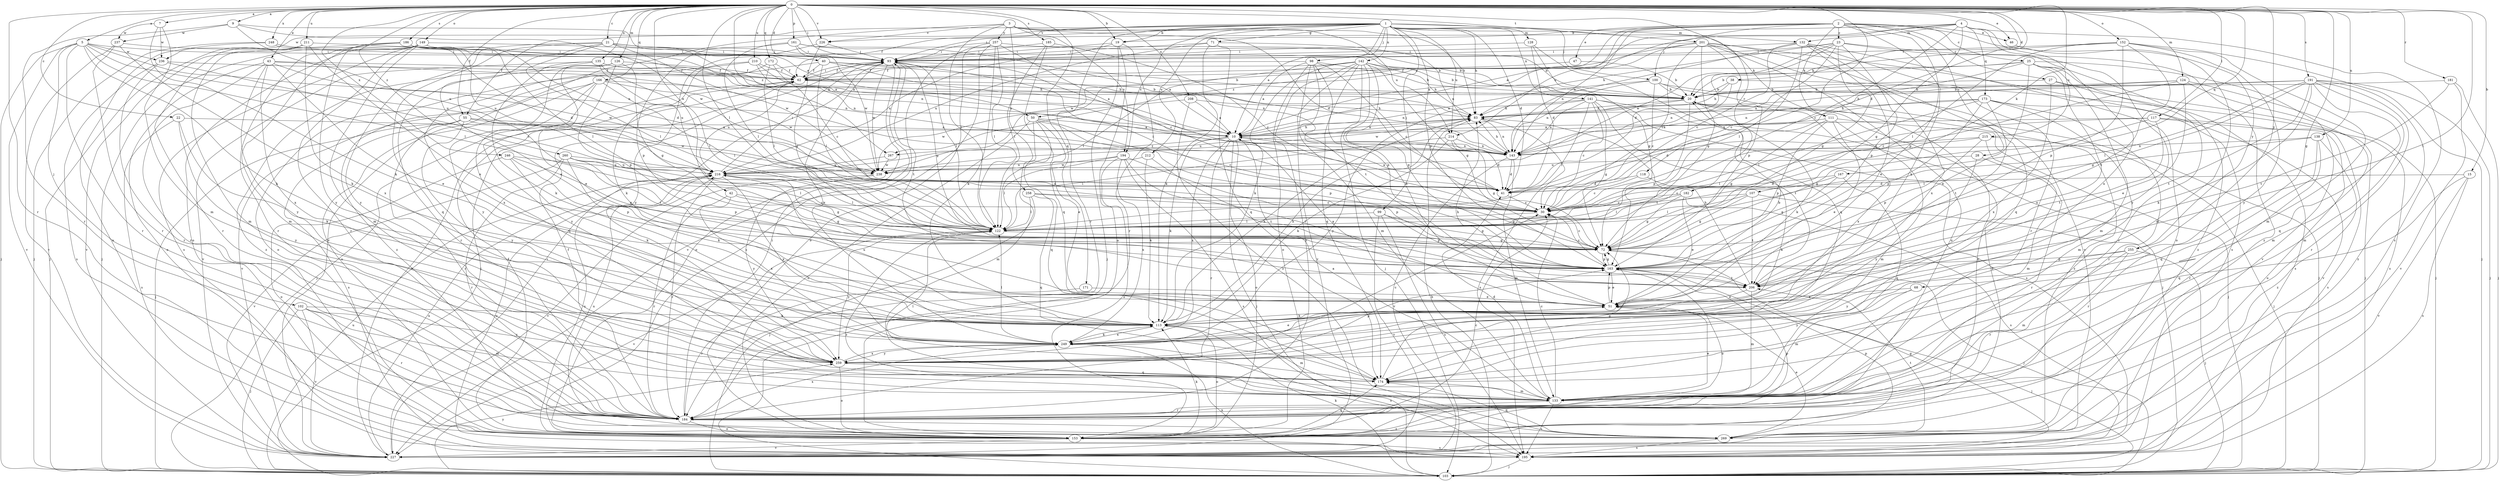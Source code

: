strict digraph  {
0;
1;
2;
3;
4;
5;
7;
9;
10;
15;
19;
20;
21;
22;
23;
25;
27;
28;
30;
38;
40;
41;
42;
43;
46;
47;
50;
51;
55;
62;
68;
71;
72;
83;
93;
98;
99;
100;
102;
103;
107;
111;
113;
117;
118;
122;
124;
126;
128;
132;
133;
135;
138;
141;
142;
143;
149;
152;
153;
161;
163;
166;
167;
171;
172;
173;
174;
181;
182;
184;
185;
186;
191;
194;
195;
201;
206;
208;
210;
211;
212;
214;
215;
216;
226;
227;
236;
237;
238;
246;
248;
249;
255;
257;
258;
259;
260;
267;
269;
0 -> 5  [label=a];
0 -> 7  [label=a];
0 -> 9  [label=a];
0 -> 15  [label=b];
0 -> 19  [label=b];
0 -> 21  [label=c];
0 -> 22  [label=c];
0 -> 38  [label=d];
0 -> 40  [label=d];
0 -> 41  [label=d];
0 -> 42  [label=e];
0 -> 43  [label=e];
0 -> 46  [label=e];
0 -> 55  [label=f];
0 -> 68  [label=g];
0 -> 93  [label=i];
0 -> 107  [label=k];
0 -> 117  [label=l];
0 -> 118  [label=l];
0 -> 122  [label=l];
0 -> 124  [label=m];
0 -> 126  [label=m];
0 -> 135  [label=n];
0 -> 138  [label=n];
0 -> 149  [label=o];
0 -> 152  [label=o];
0 -> 161  [label=p];
0 -> 166  [label=q];
0 -> 167  [label=q];
0 -> 171  [label=q];
0 -> 172  [label=q];
0 -> 181  [label=r];
0 -> 182  [label=r];
0 -> 184  [label=r];
0 -> 185  [label=s];
0 -> 186  [label=s];
0 -> 191  [label=s];
0 -> 201  [label=t];
0 -> 206  [label=t];
0 -> 208  [label=u];
0 -> 210  [label=u];
0 -> 211  [label=u];
0 -> 226  [label=v];
0 -> 246  [label=x];
0 -> 248  [label=x];
0 -> 255  [label=y];
0 -> 260  [label=z];
0 -> 267  [label=z];
1 -> 10  [label=a];
1 -> 19  [label=b];
1 -> 41  [label=d];
1 -> 55  [label=f];
1 -> 62  [label=f];
1 -> 71  [label=g];
1 -> 83  [label=h];
1 -> 98  [label=j];
1 -> 99  [label=j];
1 -> 100  [label=j];
1 -> 111  [label=k];
1 -> 128  [label=m];
1 -> 132  [label=m];
1 -> 141  [label=n];
1 -> 142  [label=n];
1 -> 163  [label=p];
1 -> 184  [label=r];
1 -> 194  [label=s];
1 -> 212  [label=u];
1 -> 214  [label=u];
1 -> 226  [label=v];
1 -> 236  [label=w];
2 -> 19  [label=b];
2 -> 23  [label=c];
2 -> 25  [label=c];
2 -> 27  [label=c];
2 -> 28  [label=c];
2 -> 46  [label=e];
2 -> 47  [label=e];
2 -> 100  [label=j];
2 -> 111  [label=k];
2 -> 113  [label=k];
2 -> 143  [label=n];
2 -> 163  [label=p];
2 -> 214  [label=u];
2 -> 255  [label=y];
2 -> 267  [label=z];
3 -> 41  [label=d];
3 -> 83  [label=h];
3 -> 122  [label=l];
3 -> 194  [label=s];
3 -> 214  [label=u];
3 -> 226  [label=v];
3 -> 227  [label=v];
3 -> 257  [label=y];
3 -> 258  [label=y];
4 -> 10  [label=a];
4 -> 30  [label=c];
4 -> 50  [label=e];
4 -> 72  [label=g];
4 -> 93  [label=i];
4 -> 132  [label=m];
4 -> 173  [label=q];
4 -> 195  [label=s];
4 -> 215  [label=u];
4 -> 249  [label=x];
5 -> 93  [label=i];
5 -> 102  [label=j];
5 -> 103  [label=j];
5 -> 113  [label=k];
5 -> 122  [label=l];
5 -> 143  [label=n];
5 -> 184  [label=r];
5 -> 216  [label=u];
5 -> 227  [label=v];
5 -> 236  [label=w];
7 -> 113  [label=k];
7 -> 133  [label=m];
7 -> 236  [label=w];
7 -> 237  [label=w];
9 -> 50  [label=e];
9 -> 184  [label=r];
9 -> 216  [label=u];
9 -> 237  [label=w];
9 -> 238  [label=w];
10 -> 83  [label=h];
10 -> 103  [label=j];
10 -> 113  [label=k];
10 -> 143  [label=n];
10 -> 153  [label=o];
10 -> 184  [label=r];
10 -> 249  [label=x];
10 -> 267  [label=z];
15 -> 41  [label=d];
15 -> 174  [label=q];
15 -> 195  [label=s];
15 -> 227  [label=v];
19 -> 93  [label=i];
19 -> 103  [label=j];
19 -> 153  [label=o];
19 -> 184  [label=r];
19 -> 216  [label=u];
20 -> 83  [label=h];
20 -> 113  [label=k];
20 -> 163  [label=p];
20 -> 238  [label=w];
20 -> 249  [label=x];
20 -> 269  [label=z];
21 -> 10  [label=a];
21 -> 20  [label=b];
21 -> 51  [label=e];
21 -> 93  [label=i];
21 -> 122  [label=l];
21 -> 174  [label=q];
21 -> 238  [label=w];
21 -> 259  [label=y];
22 -> 10  [label=a];
22 -> 113  [label=k];
22 -> 195  [label=s];
22 -> 259  [label=y];
23 -> 30  [label=c];
23 -> 41  [label=d];
23 -> 72  [label=g];
23 -> 83  [label=h];
23 -> 93  [label=i];
23 -> 163  [label=p];
23 -> 238  [label=w];
23 -> 259  [label=y];
23 -> 269  [label=z];
25 -> 20  [label=b];
25 -> 51  [label=e];
25 -> 62  [label=f];
25 -> 133  [label=m];
25 -> 143  [label=n];
25 -> 184  [label=r];
25 -> 227  [label=v];
25 -> 249  [label=x];
25 -> 269  [label=z];
27 -> 20  [label=b];
27 -> 103  [label=j];
27 -> 195  [label=s];
27 -> 249  [label=x];
28 -> 184  [label=r];
28 -> 216  [label=u];
28 -> 259  [label=y];
30 -> 93  [label=i];
30 -> 122  [label=l];
38 -> 20  [label=b];
38 -> 83  [label=h];
38 -> 143  [label=n];
38 -> 195  [label=s];
40 -> 10  [label=a];
40 -> 20  [label=b];
40 -> 62  [label=f];
40 -> 83  [label=h];
40 -> 122  [label=l];
40 -> 153  [label=o];
41 -> 10  [label=a];
41 -> 30  [label=c];
41 -> 93  [label=i];
42 -> 30  [label=c];
42 -> 72  [label=g];
42 -> 184  [label=r];
42 -> 249  [label=x];
43 -> 51  [label=e];
43 -> 62  [label=f];
43 -> 143  [label=n];
43 -> 153  [label=o];
43 -> 184  [label=r];
43 -> 238  [label=w];
43 -> 249  [label=x];
43 -> 259  [label=y];
46 -> 133  [label=m];
47 -> 20  [label=b];
47 -> 62  [label=f];
50 -> 10  [label=a];
50 -> 30  [label=c];
50 -> 51  [label=e];
50 -> 133  [label=m];
50 -> 153  [label=o];
50 -> 163  [label=p];
50 -> 174  [label=q];
51 -> 10  [label=a];
51 -> 20  [label=b];
51 -> 83  [label=h];
51 -> 103  [label=j];
51 -> 113  [label=k];
51 -> 163  [label=p];
55 -> 10  [label=a];
55 -> 103  [label=j];
55 -> 184  [label=r];
55 -> 195  [label=s];
55 -> 206  [label=t];
55 -> 238  [label=w];
55 -> 259  [label=y];
62 -> 20  [label=b];
62 -> 93  [label=i];
62 -> 103  [label=j];
62 -> 143  [label=n];
62 -> 216  [label=u];
62 -> 227  [label=v];
68 -> 51  [label=e];
68 -> 133  [label=m];
68 -> 259  [label=y];
71 -> 93  [label=i];
71 -> 113  [label=k];
71 -> 143  [label=n];
71 -> 174  [label=q];
71 -> 216  [label=u];
72 -> 30  [label=c];
72 -> 103  [label=j];
72 -> 163  [label=p];
83 -> 10  [label=a];
83 -> 113  [label=k];
83 -> 143  [label=n];
83 -> 195  [label=s];
83 -> 216  [label=u];
93 -> 62  [label=f];
93 -> 72  [label=g];
93 -> 103  [label=j];
93 -> 122  [label=l];
93 -> 153  [label=o];
93 -> 206  [label=t];
93 -> 238  [label=w];
93 -> 249  [label=x];
98 -> 10  [label=a];
98 -> 20  [label=b];
98 -> 30  [label=c];
98 -> 62  [label=f];
98 -> 133  [label=m];
98 -> 153  [label=o];
98 -> 163  [label=p];
98 -> 206  [label=t];
99 -> 72  [label=g];
99 -> 122  [label=l];
99 -> 163  [label=p];
99 -> 195  [label=s];
99 -> 227  [label=v];
100 -> 10  [label=a];
100 -> 20  [label=b];
100 -> 30  [label=c];
100 -> 103  [label=j];
100 -> 143  [label=n];
100 -> 153  [label=o];
102 -> 103  [label=j];
102 -> 113  [label=k];
102 -> 133  [label=m];
102 -> 184  [label=r];
102 -> 227  [label=v];
102 -> 259  [label=y];
103 -> 83  [label=h];
103 -> 113  [label=k];
103 -> 216  [label=u];
103 -> 249  [label=x];
103 -> 259  [label=y];
107 -> 30  [label=c];
107 -> 72  [label=g];
107 -> 122  [label=l];
107 -> 184  [label=r];
107 -> 206  [label=t];
111 -> 10  [label=a];
111 -> 51  [label=e];
111 -> 72  [label=g];
111 -> 103  [label=j];
111 -> 133  [label=m];
111 -> 163  [label=p];
113 -> 83  [label=h];
113 -> 133  [label=m];
113 -> 153  [label=o];
113 -> 216  [label=u];
113 -> 249  [label=x];
117 -> 10  [label=a];
117 -> 41  [label=d];
117 -> 72  [label=g];
117 -> 153  [label=o];
117 -> 195  [label=s];
117 -> 206  [label=t];
118 -> 30  [label=c];
118 -> 41  [label=d];
118 -> 113  [label=k];
122 -> 72  [label=g];
122 -> 227  [label=v];
122 -> 259  [label=y];
122 -> 269  [label=z];
124 -> 20  [label=b];
124 -> 30  [label=c];
124 -> 51  [label=e];
124 -> 103  [label=j];
124 -> 133  [label=m];
124 -> 143  [label=n];
126 -> 51  [label=e];
126 -> 62  [label=f];
126 -> 72  [label=g];
126 -> 163  [label=p];
126 -> 184  [label=r];
126 -> 259  [label=y];
128 -> 41  [label=d];
128 -> 72  [label=g];
128 -> 93  [label=i];
128 -> 174  [label=q];
132 -> 30  [label=c];
132 -> 51  [label=e];
132 -> 93  [label=i];
132 -> 122  [label=l];
132 -> 143  [label=n];
132 -> 153  [label=o];
132 -> 184  [label=r];
132 -> 249  [label=x];
133 -> 10  [label=a];
133 -> 30  [label=c];
133 -> 41  [label=d];
133 -> 51  [label=e];
133 -> 184  [label=r];
133 -> 195  [label=s];
135 -> 62  [label=f];
135 -> 113  [label=k];
135 -> 122  [label=l];
135 -> 143  [label=n];
135 -> 216  [label=u];
135 -> 227  [label=v];
135 -> 269  [label=z];
138 -> 122  [label=l];
138 -> 143  [label=n];
138 -> 174  [label=q];
138 -> 184  [label=r];
138 -> 269  [label=z];
141 -> 30  [label=c];
141 -> 72  [label=g];
141 -> 83  [label=h];
141 -> 103  [label=j];
141 -> 122  [label=l];
141 -> 143  [label=n];
141 -> 195  [label=s];
141 -> 206  [label=t];
141 -> 259  [label=y];
142 -> 20  [label=b];
142 -> 51  [label=e];
142 -> 62  [label=f];
142 -> 72  [label=g];
142 -> 83  [label=h];
142 -> 103  [label=j];
142 -> 113  [label=k];
142 -> 122  [label=l];
142 -> 163  [label=p];
142 -> 174  [label=q];
142 -> 184  [label=r];
142 -> 227  [label=v];
143 -> 41  [label=d];
143 -> 83  [label=h];
143 -> 133  [label=m];
143 -> 227  [label=v];
149 -> 41  [label=d];
149 -> 93  [label=i];
149 -> 103  [label=j];
149 -> 122  [label=l];
149 -> 133  [label=m];
149 -> 153  [label=o];
149 -> 184  [label=r];
149 -> 195  [label=s];
152 -> 20  [label=b];
152 -> 93  [label=i];
152 -> 103  [label=j];
152 -> 122  [label=l];
152 -> 133  [label=m];
152 -> 163  [label=p];
152 -> 206  [label=t];
152 -> 259  [label=y];
153 -> 20  [label=b];
153 -> 30  [label=c];
153 -> 62  [label=f];
153 -> 113  [label=k];
153 -> 163  [label=p];
153 -> 174  [label=q];
153 -> 195  [label=s];
153 -> 216  [label=u];
153 -> 227  [label=v];
161 -> 10  [label=a];
161 -> 20  [label=b];
161 -> 93  [label=i];
161 -> 122  [label=l];
161 -> 163  [label=p];
161 -> 238  [label=w];
163 -> 30  [label=c];
163 -> 51  [label=e];
163 -> 72  [label=g];
163 -> 153  [label=o];
163 -> 206  [label=t];
166 -> 20  [label=b];
166 -> 122  [label=l];
166 -> 153  [label=o];
166 -> 174  [label=q];
166 -> 227  [label=v];
166 -> 238  [label=w];
166 -> 259  [label=y];
167 -> 30  [label=c];
167 -> 41  [label=d];
167 -> 72  [label=g];
167 -> 174  [label=q];
171 -> 51  [label=e];
171 -> 184  [label=r];
172 -> 30  [label=c];
172 -> 62  [label=f];
172 -> 122  [label=l];
172 -> 269  [label=z];
173 -> 83  [label=h];
173 -> 122  [label=l];
173 -> 133  [label=m];
173 -> 143  [label=n];
173 -> 163  [label=p];
173 -> 184  [label=r];
173 -> 206  [label=t];
173 -> 227  [label=v];
174 -> 72  [label=g];
174 -> 122  [label=l];
174 -> 133  [label=m];
181 -> 20  [label=b];
181 -> 103  [label=j];
181 -> 206  [label=t];
181 -> 227  [label=v];
182 -> 30  [label=c];
182 -> 51  [label=e];
182 -> 72  [label=g];
182 -> 122  [label=l];
182 -> 195  [label=s];
184 -> 62  [label=f];
184 -> 93  [label=i];
184 -> 153  [label=o];
184 -> 249  [label=x];
184 -> 269  [label=z];
185 -> 30  [label=c];
185 -> 93  [label=i];
185 -> 122  [label=l];
185 -> 174  [label=q];
186 -> 10  [label=a];
186 -> 93  [label=i];
186 -> 133  [label=m];
186 -> 143  [label=n];
186 -> 184  [label=r];
186 -> 216  [label=u];
186 -> 227  [label=v];
186 -> 259  [label=y];
191 -> 20  [label=b];
191 -> 72  [label=g];
191 -> 83  [label=h];
191 -> 103  [label=j];
191 -> 113  [label=k];
191 -> 122  [label=l];
191 -> 133  [label=m];
191 -> 174  [label=q];
191 -> 184  [label=r];
191 -> 206  [label=t];
191 -> 269  [label=z];
194 -> 122  [label=l];
194 -> 153  [label=o];
194 -> 163  [label=p];
194 -> 195  [label=s];
194 -> 206  [label=t];
194 -> 238  [label=w];
194 -> 249  [label=x];
195 -> 72  [label=g];
195 -> 103  [label=j];
195 -> 216  [label=u];
201 -> 10  [label=a];
201 -> 30  [label=c];
201 -> 72  [label=g];
201 -> 93  [label=i];
201 -> 153  [label=o];
201 -> 163  [label=p];
201 -> 174  [label=q];
201 -> 195  [label=s];
201 -> 227  [label=v];
201 -> 238  [label=w];
206 -> 51  [label=e];
206 -> 83  [label=h];
206 -> 133  [label=m];
208 -> 10  [label=a];
208 -> 83  [label=h];
208 -> 238  [label=w];
208 -> 269  [label=z];
210 -> 62  [label=f];
210 -> 83  [label=h];
210 -> 113  [label=k];
210 -> 143  [label=n];
210 -> 249  [label=x];
211 -> 51  [label=e];
211 -> 93  [label=i];
211 -> 103  [label=j];
211 -> 133  [label=m];
211 -> 184  [label=r];
211 -> 249  [label=x];
212 -> 113  [label=k];
212 -> 206  [label=t];
212 -> 216  [label=u];
214 -> 41  [label=d];
214 -> 72  [label=g];
214 -> 113  [label=k];
214 -> 122  [label=l];
214 -> 143  [label=n];
215 -> 103  [label=j];
215 -> 122  [label=l];
215 -> 133  [label=m];
215 -> 143  [label=n];
215 -> 163  [label=p];
216 -> 41  [label=d];
216 -> 72  [label=g];
216 -> 93  [label=i];
216 -> 122  [label=l];
216 -> 184  [label=r];
216 -> 249  [label=x];
226 -> 72  [label=g];
226 -> 93  [label=i];
226 -> 259  [label=y];
227 -> 93  [label=i];
227 -> 216  [label=u];
236 -> 30  [label=c];
236 -> 62  [label=f];
236 -> 184  [label=r];
236 -> 195  [label=s];
237 -> 93  [label=i];
237 -> 113  [label=k];
237 -> 184  [label=r];
237 -> 227  [label=v];
238 -> 227  [label=v];
238 -> 259  [label=y];
246 -> 72  [label=g];
246 -> 113  [label=k];
246 -> 153  [label=o];
246 -> 163  [label=p];
246 -> 216  [label=u];
248 -> 41  [label=d];
248 -> 93  [label=i];
248 -> 103  [label=j];
248 -> 153  [label=o];
249 -> 51  [label=e];
249 -> 113  [label=k];
249 -> 122  [label=l];
249 -> 195  [label=s];
249 -> 259  [label=y];
255 -> 103  [label=j];
255 -> 133  [label=m];
255 -> 163  [label=p];
255 -> 184  [label=r];
255 -> 259  [label=y];
257 -> 20  [label=b];
257 -> 30  [label=c];
257 -> 93  [label=i];
257 -> 113  [label=k];
257 -> 122  [label=l];
257 -> 153  [label=o];
257 -> 195  [label=s];
257 -> 227  [label=v];
258 -> 30  [label=c];
258 -> 72  [label=g];
258 -> 103  [label=j];
258 -> 122  [label=l];
258 -> 174  [label=q];
259 -> 30  [label=c];
259 -> 153  [label=o];
259 -> 163  [label=p];
259 -> 174  [label=q];
259 -> 249  [label=x];
260 -> 41  [label=d];
260 -> 113  [label=k];
260 -> 122  [label=l];
260 -> 163  [label=p];
260 -> 184  [label=r];
260 -> 216  [label=u];
260 -> 227  [label=v];
267 -> 216  [label=u];
267 -> 238  [label=w];
269 -> 51  [label=e];
269 -> 163  [label=p];
269 -> 174  [label=q];
269 -> 195  [label=s];
269 -> 206  [label=t];
269 -> 216  [label=u];
}
